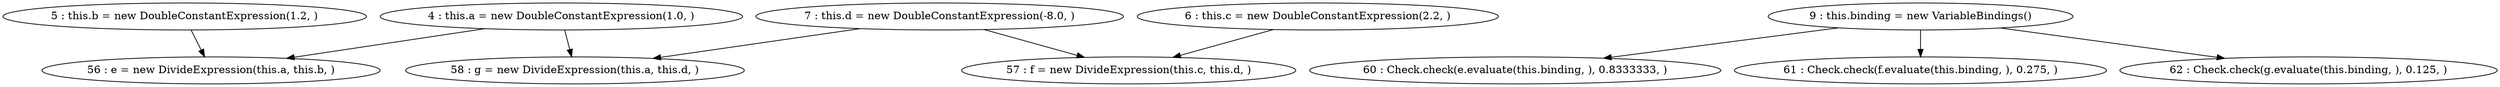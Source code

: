 digraph G {
"4 : this.a = new DoubleConstantExpression(1.0, )"
"4 : this.a = new DoubleConstantExpression(1.0, )" -> "56 : e = new DivideExpression(this.a, this.b, )"
"4 : this.a = new DoubleConstantExpression(1.0, )" -> "58 : g = new DivideExpression(this.a, this.d, )"
"5 : this.b = new DoubleConstantExpression(1.2, )"
"5 : this.b = new DoubleConstantExpression(1.2, )" -> "56 : e = new DivideExpression(this.a, this.b, )"
"6 : this.c = new DoubleConstantExpression(2.2, )"
"6 : this.c = new DoubleConstantExpression(2.2, )" -> "57 : f = new DivideExpression(this.c, this.d, )"
"7 : this.d = new DoubleConstantExpression(-8.0, )"
"7 : this.d = new DoubleConstantExpression(-8.0, )" -> "58 : g = new DivideExpression(this.a, this.d, )"
"7 : this.d = new DoubleConstantExpression(-8.0, )" -> "57 : f = new DivideExpression(this.c, this.d, )"
"9 : this.binding = new VariableBindings()"
"9 : this.binding = new VariableBindings()" -> "60 : Check.check(e.evaluate(this.binding, ), 0.8333333, )"
"9 : this.binding = new VariableBindings()" -> "61 : Check.check(f.evaluate(this.binding, ), 0.275, )"
"9 : this.binding = new VariableBindings()" -> "62 : Check.check(g.evaluate(this.binding, ), 0.125, )"
"56 : e = new DivideExpression(this.a, this.b, )"
"57 : f = new DivideExpression(this.c, this.d, )"
"58 : g = new DivideExpression(this.a, this.d, )"
"60 : Check.check(e.evaluate(this.binding, ), 0.8333333, )"
"61 : Check.check(f.evaluate(this.binding, ), 0.275, )"
"62 : Check.check(g.evaluate(this.binding, ), 0.125, )"
}